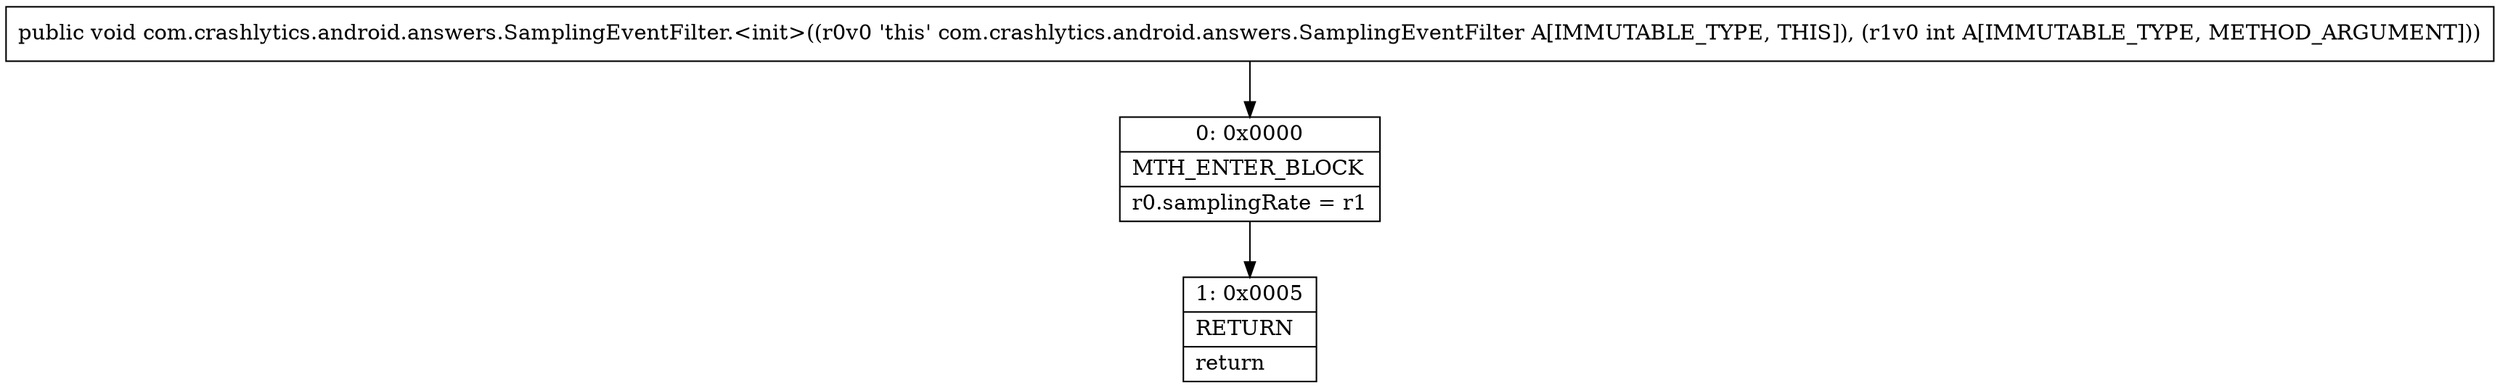 digraph "CFG forcom.crashlytics.android.answers.SamplingEventFilter.\<init\>(I)V" {
Node_0 [shape=record,label="{0\:\ 0x0000|MTH_ENTER_BLOCK\l|r0.samplingRate = r1\l}"];
Node_1 [shape=record,label="{1\:\ 0x0005|RETURN\l|return\l}"];
MethodNode[shape=record,label="{public void com.crashlytics.android.answers.SamplingEventFilter.\<init\>((r0v0 'this' com.crashlytics.android.answers.SamplingEventFilter A[IMMUTABLE_TYPE, THIS]), (r1v0 int A[IMMUTABLE_TYPE, METHOD_ARGUMENT])) }"];
MethodNode -> Node_0;
Node_0 -> Node_1;
}

